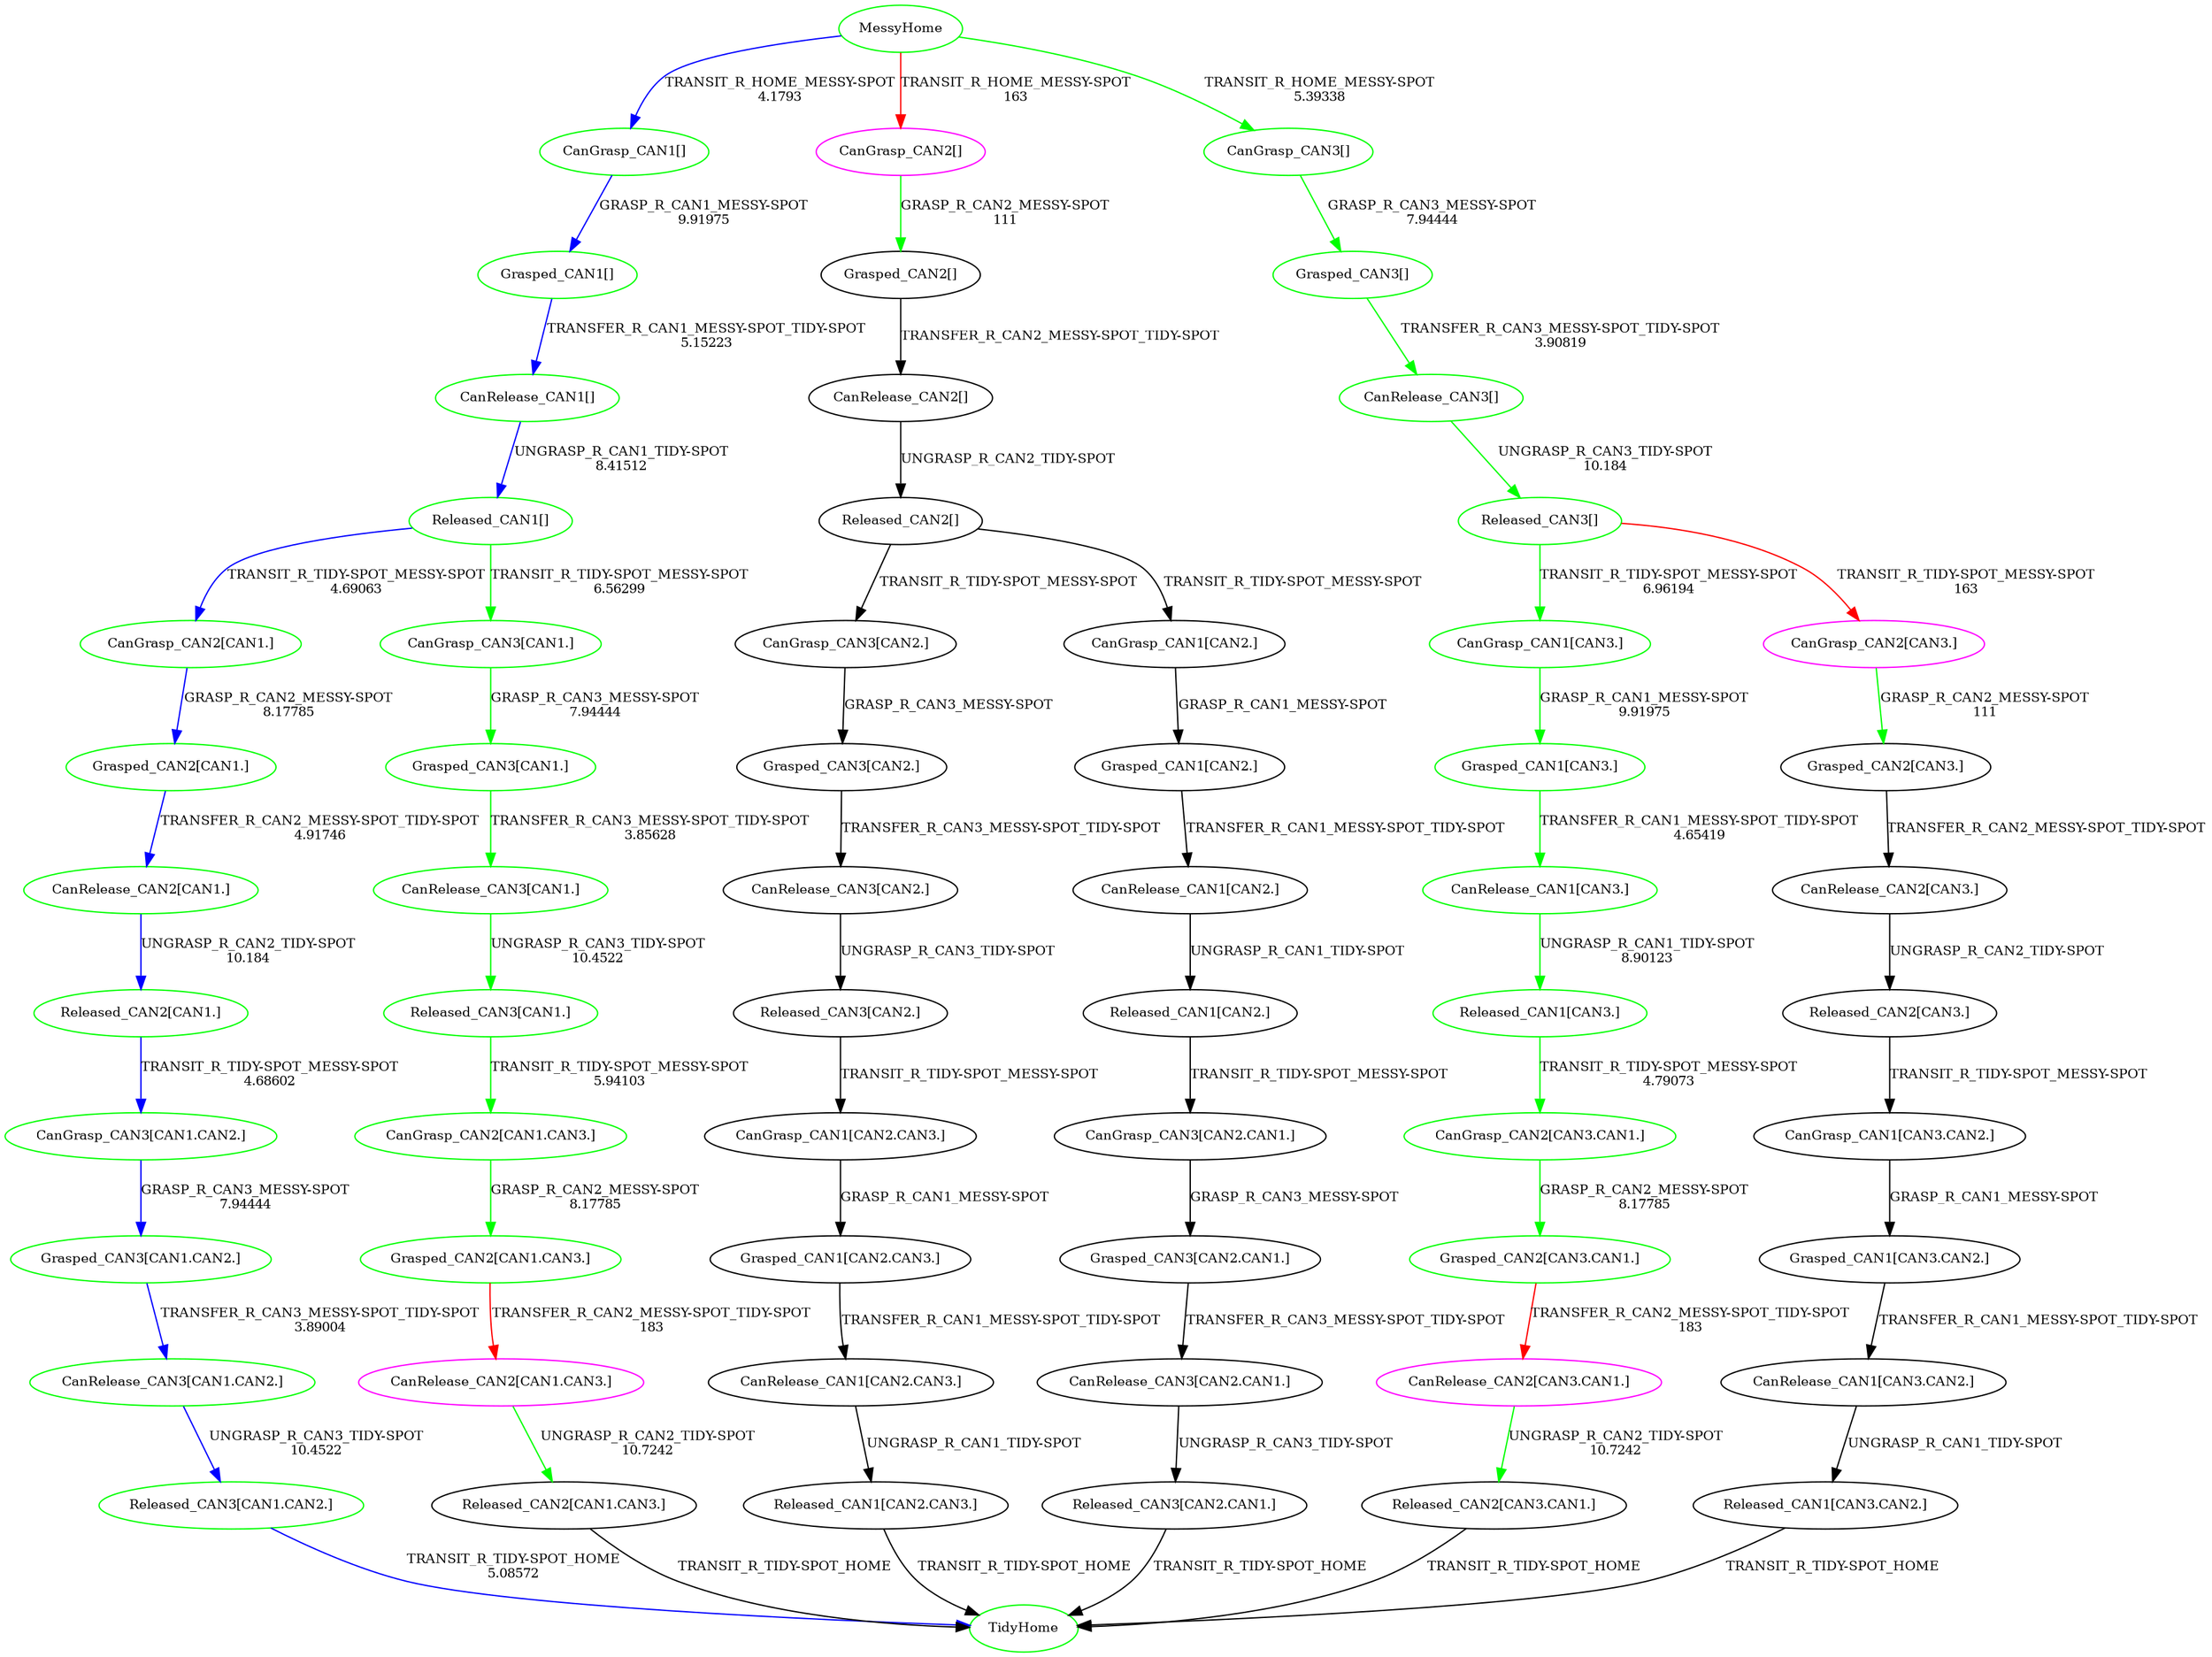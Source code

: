 digraph G {
0[label="MessyHome",fontsize="10",color="green"];
1[label="TidyHome",fontsize="10",color="green"];
2[label="CanGrasp_CAN1[]",fontsize="10",color="green"];
3[label="Grasped_CAN1[]",fontsize="10",color="green"];
4[label="CanRelease_CAN1[]",fontsize="10",color="green"];
5[label="Released_CAN1[]",fontsize="10",color="green"];
6[label="CanGrasp_CAN2[CAN1.]",fontsize="10",color="green"];
7[label="Grasped_CAN2[CAN1.]",fontsize="10",color="green"];
8[label="CanRelease_CAN2[CAN1.]",fontsize="10",color="green"];
9[label="Released_CAN2[CAN1.]",fontsize="10",color="green"];
10[label="CanGrasp_CAN3[CAN1.CAN2.]",fontsize="10",color="green"];
11[label="Grasped_CAN3[CAN1.CAN2.]",fontsize="10",color="green"];
12[label="CanRelease_CAN3[CAN1.CAN2.]",fontsize="10",color="green"];
13[label="Released_CAN3[CAN1.CAN2.]",fontsize="10",color="green"];
14[label="CanGrasp_CAN3[CAN1.]",fontsize="10",color="green"];
15[label="Grasped_CAN3[CAN1.]",fontsize="10",color="green"];
16[label="CanRelease_CAN3[CAN1.]",fontsize="10",color="green"];
17[label="Released_CAN3[CAN1.]",fontsize="10",color="green"];
18[label="CanGrasp_CAN2[CAN1.CAN3.]",fontsize="10",color="green"];
19[label="Grasped_CAN2[CAN1.CAN3.]",fontsize="10",color="green"];
20[label="CanRelease_CAN2[CAN1.CAN3.]",fontsize="10",color="magenta"];
21[label="Released_CAN2[CAN1.CAN3.]",fontsize="10"];
22[label="CanGrasp_CAN2[]",fontsize="10",color="magenta"];
23[label="Grasped_CAN2[]",fontsize="10"];
24[label="CanRelease_CAN2[]",fontsize="10"];
25[label="Released_CAN2[]",fontsize="10"];
26[label="CanGrasp_CAN3[CAN2.]",fontsize="10"];
27[label="Grasped_CAN3[CAN2.]",fontsize="10"];
28[label="CanRelease_CAN3[CAN2.]",fontsize="10"];
29[label="Released_CAN3[CAN2.]",fontsize="10"];
30[label="CanGrasp_CAN1[CAN2.CAN3.]",fontsize="10"];
31[label="Grasped_CAN1[CAN2.CAN3.]",fontsize="10"];
32[label="CanRelease_CAN1[CAN2.CAN3.]",fontsize="10"];
33[label="Released_CAN1[CAN2.CAN3.]",fontsize="10"];
34[label="CanGrasp_CAN1[CAN2.]",fontsize="10"];
35[label="Grasped_CAN1[CAN2.]",fontsize="10"];
36[label="CanRelease_CAN1[CAN2.]",fontsize="10"];
37[label="Released_CAN1[CAN2.]",fontsize="10"];
38[label="CanGrasp_CAN3[CAN2.CAN1.]",fontsize="10"];
39[label="Grasped_CAN3[CAN2.CAN1.]",fontsize="10"];
40[label="CanRelease_CAN3[CAN2.CAN1.]",fontsize="10"];
41[label="Released_CAN3[CAN2.CAN1.]",fontsize="10"];
42[label="CanGrasp_CAN3[]",fontsize="10",color="green"];
43[label="Grasped_CAN3[]",fontsize="10",color="green"];
44[label="CanRelease_CAN3[]",fontsize="10",color="green"];
45[label="Released_CAN3[]",fontsize="10",color="green"];
46[label="CanGrasp_CAN1[CAN3.]",fontsize="10",color="green"];
47[label="Grasped_CAN1[CAN3.]",fontsize="10",color="green"];
48[label="CanRelease_CAN1[CAN3.]",fontsize="10",color="green"];
49[label="Released_CAN1[CAN3.]",fontsize="10",color="green"];
50[label="CanGrasp_CAN2[CAN3.CAN1.]",fontsize="10",color="green"];
51[label="Grasped_CAN2[CAN3.CAN1.]",fontsize="10",color="green"];
52[label="CanRelease_CAN2[CAN3.CAN1.]",fontsize="10",color="magenta"];
53[label="Released_CAN2[CAN3.CAN1.]",fontsize="10"];
54[label="CanGrasp_CAN2[CAN3.]",fontsize="10",color="magenta"];
55[label="Grasped_CAN2[CAN3.]",fontsize="10"];
56[label="CanRelease_CAN2[CAN3.]",fontsize="10"];
57[label="Released_CAN2[CAN3.]",fontsize="10"];
58[label="CanGrasp_CAN1[CAN3.CAN2.]",fontsize="10"];
59[label="Grasped_CAN1[CAN3.CAN2.]",fontsize="10"];
60[label="CanRelease_CAN1[CAN3.CAN2.]",fontsize="10"];
61[label="Released_CAN1[CAN3.CAN2.]",fontsize="10"];
0->2 [label="TRANSIT_R_HOME_MESSY-SPOT\n4.1793",fontsize="10",color="blue"];
2->3 [label="GRASP_R_CAN1_MESSY-SPOT\n9.91975",fontsize="10",color="blue"];
3->4 [label="TRANSFER_R_CAN1_MESSY-SPOT_TIDY-SPOT\n5.15223",fontsize="10",color="blue"];
4->5 [label="UNGRASP_R_CAN1_TIDY-SPOT\n8.41512",fontsize="10",color="blue"];
5->6 [label="TRANSIT_R_TIDY-SPOT_MESSY-SPOT\n4.69063",fontsize="10",color="blue"];
6->7 [label="GRASP_R_CAN2_MESSY-SPOT\n8.17785",fontsize="10",color="blue"];
7->8 [label="TRANSFER_R_CAN2_MESSY-SPOT_TIDY-SPOT\n4.91746",fontsize="10",color="blue"];
8->9 [label="UNGRASP_R_CAN2_TIDY-SPOT\n10.184",fontsize="10",color="blue"];
9->10 [label="TRANSIT_R_TIDY-SPOT_MESSY-SPOT\n4.68602",fontsize="10",color="blue"];
10->11 [label="GRASP_R_CAN3_MESSY-SPOT\n7.94444",fontsize="10",color="blue"];
11->12 [label="TRANSFER_R_CAN3_MESSY-SPOT_TIDY-SPOT\n3.89004",fontsize="10",color="blue"];
12->13 [label="UNGRASP_R_CAN3_TIDY-SPOT\n10.4522",fontsize="10",color="blue"];
13->1 [label="TRANSIT_R_TIDY-SPOT_HOME\n5.08572",fontsize="10",color="blue"];
5->14 [label="TRANSIT_R_TIDY-SPOT_MESSY-SPOT\n6.56299",fontsize="10",color="green"];
14->15 [label="GRASP_R_CAN3_MESSY-SPOT\n7.94444",fontsize="10",color="green"];
15->16 [label="TRANSFER_R_CAN3_MESSY-SPOT_TIDY-SPOT\n3.85628",fontsize="10",color="green"];
16->17 [label="UNGRASP_R_CAN3_TIDY-SPOT\n10.4522",fontsize="10",color="green"];
17->18 [label="TRANSIT_R_TIDY-SPOT_MESSY-SPOT\n5.94103",fontsize="10",color="green"];
18->19 [label="GRASP_R_CAN2_MESSY-SPOT\n8.17785",fontsize="10",color="green"];
19->20 [label="TRANSFER_R_CAN2_MESSY-SPOT_TIDY-SPOT\n183",fontsize="10",color="red"];
20->21 [label="UNGRASP_R_CAN2_TIDY-SPOT\n10.7242",fontsize="10",color="green"];
21->1 [label="TRANSIT_R_TIDY-SPOT_HOME",fontsize="10"];
0->22 [label="TRANSIT_R_HOME_MESSY-SPOT\n163",fontsize="10",color="red"];
22->23 [label="GRASP_R_CAN2_MESSY-SPOT\n111",fontsize="10",color="green"];
23->24 [label="TRANSFER_R_CAN2_MESSY-SPOT_TIDY-SPOT",fontsize="10"];
24->25 [label="UNGRASP_R_CAN2_TIDY-SPOT",fontsize="10"];
25->26 [label="TRANSIT_R_TIDY-SPOT_MESSY-SPOT",fontsize="10"];
26->27 [label="GRASP_R_CAN3_MESSY-SPOT",fontsize="10"];
27->28 [label="TRANSFER_R_CAN3_MESSY-SPOT_TIDY-SPOT",fontsize="10"];
28->29 [label="UNGRASP_R_CAN3_TIDY-SPOT",fontsize="10"];
29->30 [label="TRANSIT_R_TIDY-SPOT_MESSY-SPOT",fontsize="10"];
30->31 [label="GRASP_R_CAN1_MESSY-SPOT",fontsize="10"];
31->32 [label="TRANSFER_R_CAN1_MESSY-SPOT_TIDY-SPOT",fontsize="10"];
32->33 [label="UNGRASP_R_CAN1_TIDY-SPOT",fontsize="10"];
33->1 [label="TRANSIT_R_TIDY-SPOT_HOME",fontsize="10"];
25->34 [label="TRANSIT_R_TIDY-SPOT_MESSY-SPOT",fontsize="10"];
34->35 [label="GRASP_R_CAN1_MESSY-SPOT",fontsize="10"];
35->36 [label="TRANSFER_R_CAN1_MESSY-SPOT_TIDY-SPOT",fontsize="10"];
36->37 [label="UNGRASP_R_CAN1_TIDY-SPOT",fontsize="10"];
37->38 [label="TRANSIT_R_TIDY-SPOT_MESSY-SPOT",fontsize="10"];
38->39 [label="GRASP_R_CAN3_MESSY-SPOT",fontsize="10"];
39->40 [label="TRANSFER_R_CAN3_MESSY-SPOT_TIDY-SPOT",fontsize="10"];
40->41 [label="UNGRASP_R_CAN3_TIDY-SPOT",fontsize="10"];
41->1 [label="TRANSIT_R_TIDY-SPOT_HOME",fontsize="10"];
0->42 [label="TRANSIT_R_HOME_MESSY-SPOT\n5.39338",fontsize="10",color="green"];
42->43 [label="GRASP_R_CAN3_MESSY-SPOT\n7.94444",fontsize="10",color="green"];
43->44 [label="TRANSFER_R_CAN3_MESSY-SPOT_TIDY-SPOT\n3.90819",fontsize="10",color="green"];
44->45 [label="UNGRASP_R_CAN3_TIDY-SPOT\n10.184",fontsize="10",color="green"];
45->46 [label="TRANSIT_R_TIDY-SPOT_MESSY-SPOT\n6.96194",fontsize="10",color="green"];
46->47 [label="GRASP_R_CAN1_MESSY-SPOT\n9.91975",fontsize="10",color="green"];
47->48 [label="TRANSFER_R_CAN1_MESSY-SPOT_TIDY-SPOT\n4.65419",fontsize="10",color="green"];
48->49 [label="UNGRASP_R_CAN1_TIDY-SPOT\n8.90123",fontsize="10",color="green"];
49->50 [label="TRANSIT_R_TIDY-SPOT_MESSY-SPOT\n4.79073",fontsize="10",color="green"];
50->51 [label="GRASP_R_CAN2_MESSY-SPOT\n8.17785",fontsize="10",color="green"];
51->52 [label="TRANSFER_R_CAN2_MESSY-SPOT_TIDY-SPOT\n183",fontsize="10",color="red"];
52->53 [label="UNGRASP_R_CAN2_TIDY-SPOT\n10.7242",fontsize="10",color="green"];
53->1 [label="TRANSIT_R_TIDY-SPOT_HOME",fontsize="10"];
45->54 [label="TRANSIT_R_TIDY-SPOT_MESSY-SPOT\n163",fontsize="10",color="red"];
54->55 [label="GRASP_R_CAN2_MESSY-SPOT\n111",fontsize="10",color="green"];
55->56 [label="TRANSFER_R_CAN2_MESSY-SPOT_TIDY-SPOT",fontsize="10"];
56->57 [label="UNGRASP_R_CAN2_TIDY-SPOT",fontsize="10"];
57->58 [label="TRANSIT_R_TIDY-SPOT_MESSY-SPOT",fontsize="10"];
58->59 [label="GRASP_R_CAN1_MESSY-SPOT",fontsize="10"];
59->60 [label="TRANSFER_R_CAN1_MESSY-SPOT_TIDY-SPOT",fontsize="10"];
60->61 [label="UNGRASP_R_CAN1_TIDY-SPOT",fontsize="10"];
61->1 [label="TRANSIT_R_TIDY-SPOT_HOME",fontsize="10"];
}
